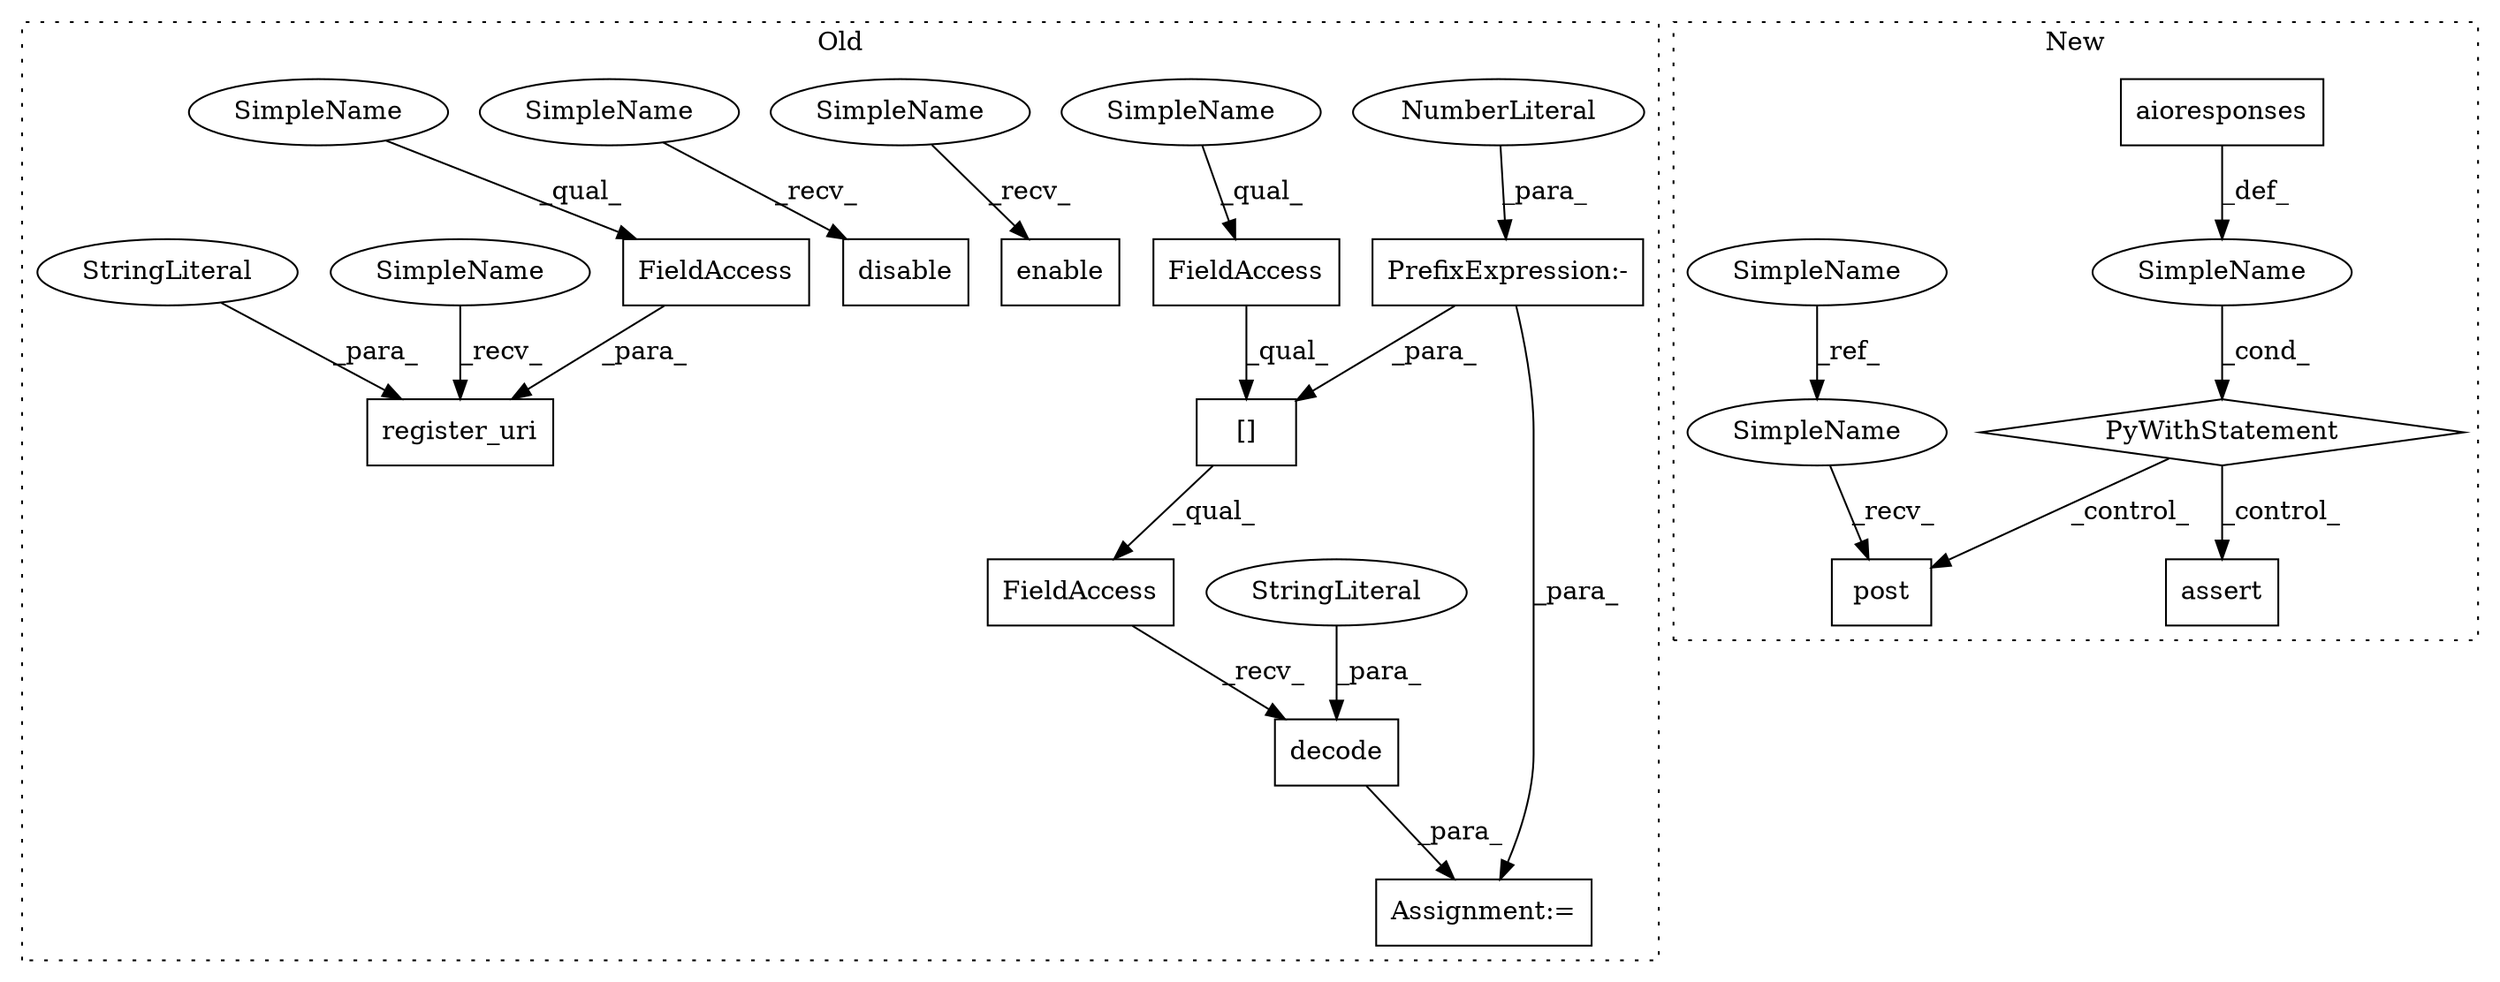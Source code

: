digraph G {
subgraph cluster0 {
1 [label="decode" a="32" s="4254,4268" l="7,1" shape="box"];
6 [label="StringLiteral" a="45" s="4261" l="7" shape="ellipse"];
7 [label="PrefixExpression:-" a="38" s="4245" l="1" shape="box"];
8 [label="NumberLiteral" a="34" s="4246" l="1" shape="ellipse"];
9 [label="[]" a="2" s="4219,4247" l="26,1" shape="box"];
11 [label="FieldAccess" a="22" s="4219" l="25" shape="box"];
12 [label="FieldAccess" a="22" s="4219" l="34" shape="box"];
13 [label="Assignment:=" a="7" s="4218" l="1" shape="box"];
15 [label="register_uri" a="32" s="3886,3987" l="13,1" shape="box"];
16 [label="FieldAccess" a="22" s="3899" l="14" shape="box"];
17 [label="enable" a="32" s="4004" l="8" shape="box"];
18 [label="disable" a="32" s="4130" l="9" shape="box"];
19 [label="StringLiteral" a="45" s="3950" l="37" shape="ellipse"];
21 [label="SimpleName" a="42" s="3994" l="9" shape="ellipse"];
22 [label="SimpleName" a="42" s="4120" l="9" shape="ellipse"];
23 [label="SimpleName" a="42" s="3899" l="9" shape="ellipse"];
24 [label="SimpleName" a="42" s="3876" l="9" shape="ellipse"];
25 [label="SimpleName" a="42" s="4219" l="9" shape="ellipse"];
label = "Old";
style="dotted";
}
subgraph cluster1 {
2 [label="post" a="32" s="4091,4187" l="5,1" shape="box"];
3 [label="SimpleName" a="42" s="" l="" shape="ellipse"];
4 [label="PyWithStatement" a="104" s="4032,4056" l="10,2" shape="diamond"];
5 [label="aioresponses" a="32" s="4042" l="14" shape="box"];
10 [label="assert" a="6" s="4378" l="7" shape="box"];
14 [label="SimpleName" a="42" s="4070" l="6" shape="ellipse"];
20 [label="SimpleName" a="42" s="4084" l="6" shape="ellipse"];
label = "New";
style="dotted";
}
1 -> 13 [label="_para_"];
3 -> 4 [label="_cond_"];
4 -> 10 [label="_control_"];
4 -> 2 [label="_control_"];
5 -> 3 [label="_def_"];
6 -> 1 [label="_para_"];
7 -> 13 [label="_para_"];
7 -> 9 [label="_para_"];
8 -> 7 [label="_para_"];
9 -> 12 [label="_qual_"];
11 -> 9 [label="_qual_"];
12 -> 1 [label="_recv_"];
14 -> 20 [label="_ref_"];
16 -> 15 [label="_para_"];
19 -> 15 [label="_para_"];
20 -> 2 [label="_recv_"];
21 -> 17 [label="_recv_"];
22 -> 18 [label="_recv_"];
23 -> 16 [label="_qual_"];
24 -> 15 [label="_recv_"];
25 -> 11 [label="_qual_"];
}
